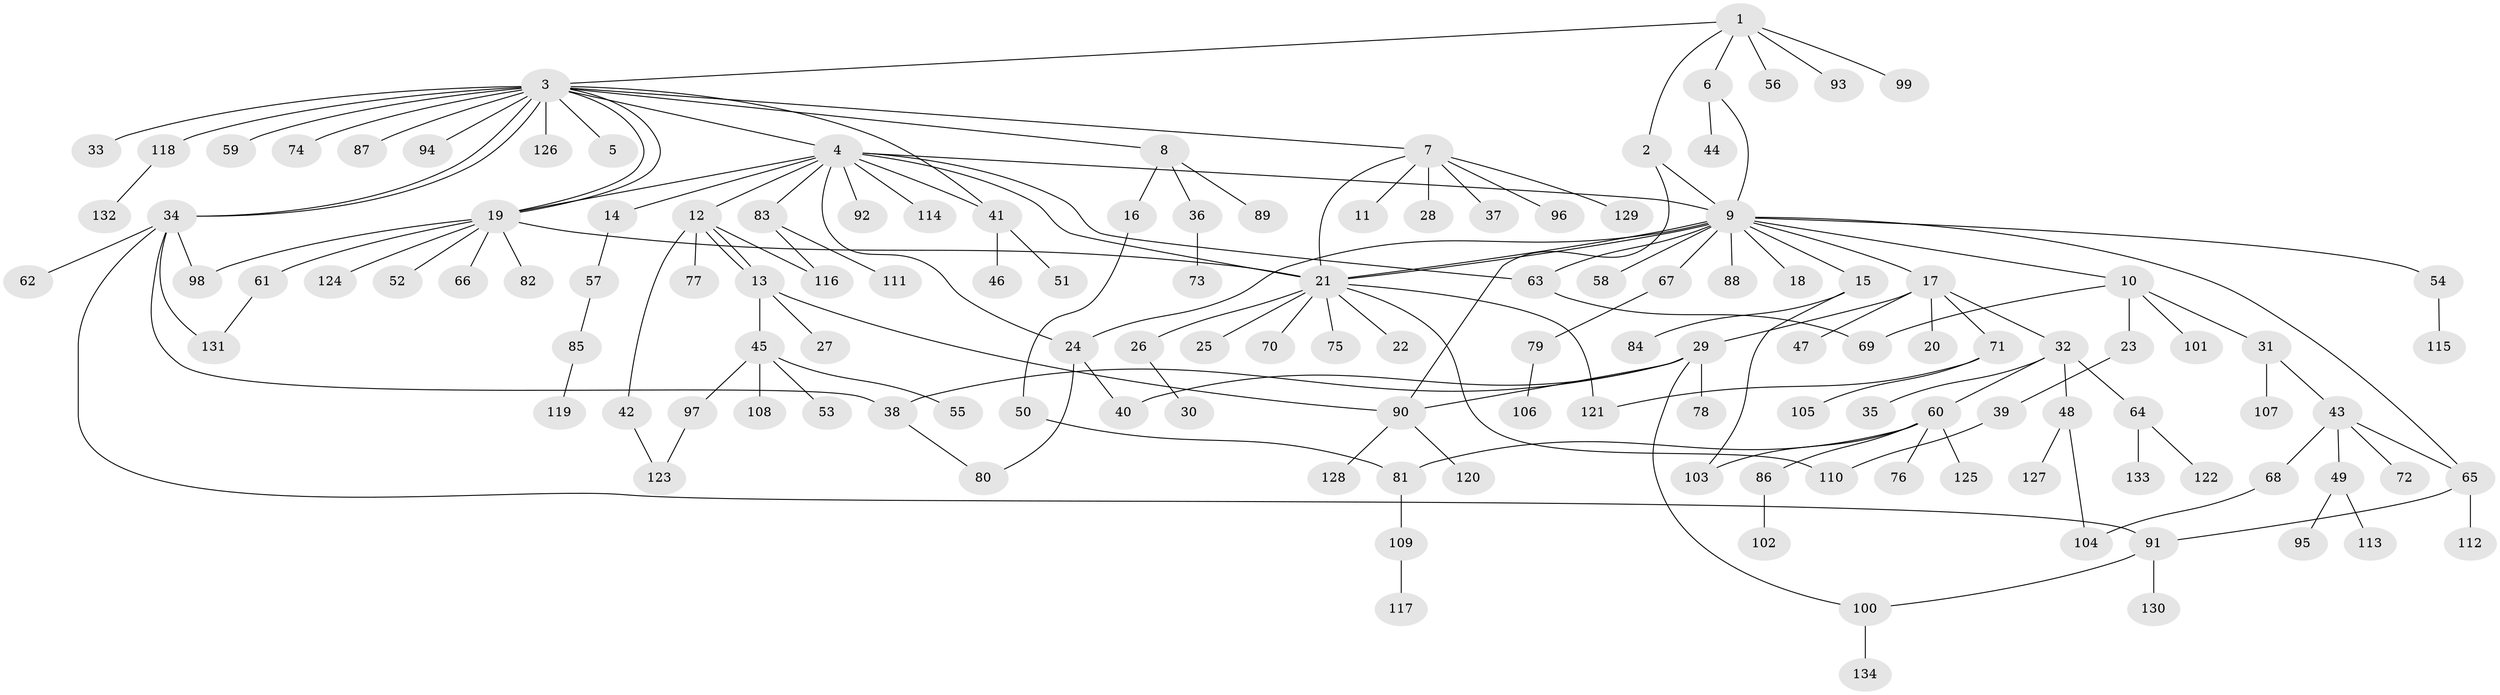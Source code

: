// Generated by graph-tools (version 1.1) at 2025/26/03/09/25 03:26:07]
// undirected, 134 vertices, 164 edges
graph export_dot {
graph [start="1"]
  node [color=gray90,style=filled];
  1;
  2;
  3;
  4;
  5;
  6;
  7;
  8;
  9;
  10;
  11;
  12;
  13;
  14;
  15;
  16;
  17;
  18;
  19;
  20;
  21;
  22;
  23;
  24;
  25;
  26;
  27;
  28;
  29;
  30;
  31;
  32;
  33;
  34;
  35;
  36;
  37;
  38;
  39;
  40;
  41;
  42;
  43;
  44;
  45;
  46;
  47;
  48;
  49;
  50;
  51;
  52;
  53;
  54;
  55;
  56;
  57;
  58;
  59;
  60;
  61;
  62;
  63;
  64;
  65;
  66;
  67;
  68;
  69;
  70;
  71;
  72;
  73;
  74;
  75;
  76;
  77;
  78;
  79;
  80;
  81;
  82;
  83;
  84;
  85;
  86;
  87;
  88;
  89;
  90;
  91;
  92;
  93;
  94;
  95;
  96;
  97;
  98;
  99;
  100;
  101;
  102;
  103;
  104;
  105;
  106;
  107;
  108;
  109;
  110;
  111;
  112;
  113;
  114;
  115;
  116;
  117;
  118;
  119;
  120;
  121;
  122;
  123;
  124;
  125;
  126;
  127;
  128;
  129;
  130;
  131;
  132;
  133;
  134;
  1 -- 2;
  1 -- 3;
  1 -- 6;
  1 -- 56;
  1 -- 93;
  1 -- 99;
  2 -- 9;
  2 -- 90;
  3 -- 4;
  3 -- 5;
  3 -- 7;
  3 -- 8;
  3 -- 19;
  3 -- 19;
  3 -- 33;
  3 -- 34;
  3 -- 34;
  3 -- 41;
  3 -- 59;
  3 -- 74;
  3 -- 87;
  3 -- 94;
  3 -- 118;
  3 -- 126;
  4 -- 9;
  4 -- 12;
  4 -- 14;
  4 -- 19;
  4 -- 21;
  4 -- 24;
  4 -- 41;
  4 -- 63;
  4 -- 83;
  4 -- 92;
  4 -- 114;
  6 -- 9;
  6 -- 44;
  7 -- 11;
  7 -- 21;
  7 -- 28;
  7 -- 37;
  7 -- 96;
  7 -- 129;
  8 -- 16;
  8 -- 36;
  8 -- 89;
  9 -- 10;
  9 -- 15;
  9 -- 17;
  9 -- 18;
  9 -- 21;
  9 -- 21;
  9 -- 24;
  9 -- 54;
  9 -- 58;
  9 -- 63;
  9 -- 65;
  9 -- 67;
  9 -- 88;
  10 -- 23;
  10 -- 31;
  10 -- 69;
  10 -- 101;
  12 -- 13;
  12 -- 13;
  12 -- 42;
  12 -- 77;
  12 -- 116;
  13 -- 27;
  13 -- 45;
  13 -- 90;
  14 -- 57;
  15 -- 84;
  15 -- 103;
  16 -- 50;
  17 -- 20;
  17 -- 29;
  17 -- 32;
  17 -- 47;
  17 -- 71;
  19 -- 21;
  19 -- 52;
  19 -- 61;
  19 -- 66;
  19 -- 82;
  19 -- 98;
  19 -- 124;
  21 -- 22;
  21 -- 25;
  21 -- 26;
  21 -- 70;
  21 -- 75;
  21 -- 110;
  21 -- 121;
  23 -- 39;
  24 -- 40;
  24 -- 80;
  26 -- 30;
  29 -- 38;
  29 -- 40;
  29 -- 78;
  29 -- 90;
  29 -- 100;
  31 -- 43;
  31 -- 107;
  32 -- 35;
  32 -- 48;
  32 -- 60;
  32 -- 64;
  34 -- 38;
  34 -- 62;
  34 -- 91;
  34 -- 98;
  34 -- 131;
  36 -- 73;
  38 -- 80;
  39 -- 110;
  41 -- 46;
  41 -- 51;
  42 -- 123;
  43 -- 49;
  43 -- 65;
  43 -- 68;
  43 -- 72;
  45 -- 53;
  45 -- 55;
  45 -- 97;
  45 -- 108;
  48 -- 104;
  48 -- 127;
  49 -- 95;
  49 -- 113;
  50 -- 81;
  54 -- 115;
  57 -- 85;
  60 -- 76;
  60 -- 81;
  60 -- 86;
  60 -- 103;
  60 -- 125;
  61 -- 131;
  63 -- 69;
  64 -- 122;
  64 -- 133;
  65 -- 91;
  65 -- 112;
  67 -- 79;
  68 -- 104;
  71 -- 105;
  71 -- 121;
  79 -- 106;
  81 -- 109;
  83 -- 111;
  83 -- 116;
  85 -- 119;
  86 -- 102;
  90 -- 120;
  90 -- 128;
  91 -- 100;
  91 -- 130;
  97 -- 123;
  100 -- 134;
  109 -- 117;
  118 -- 132;
}
